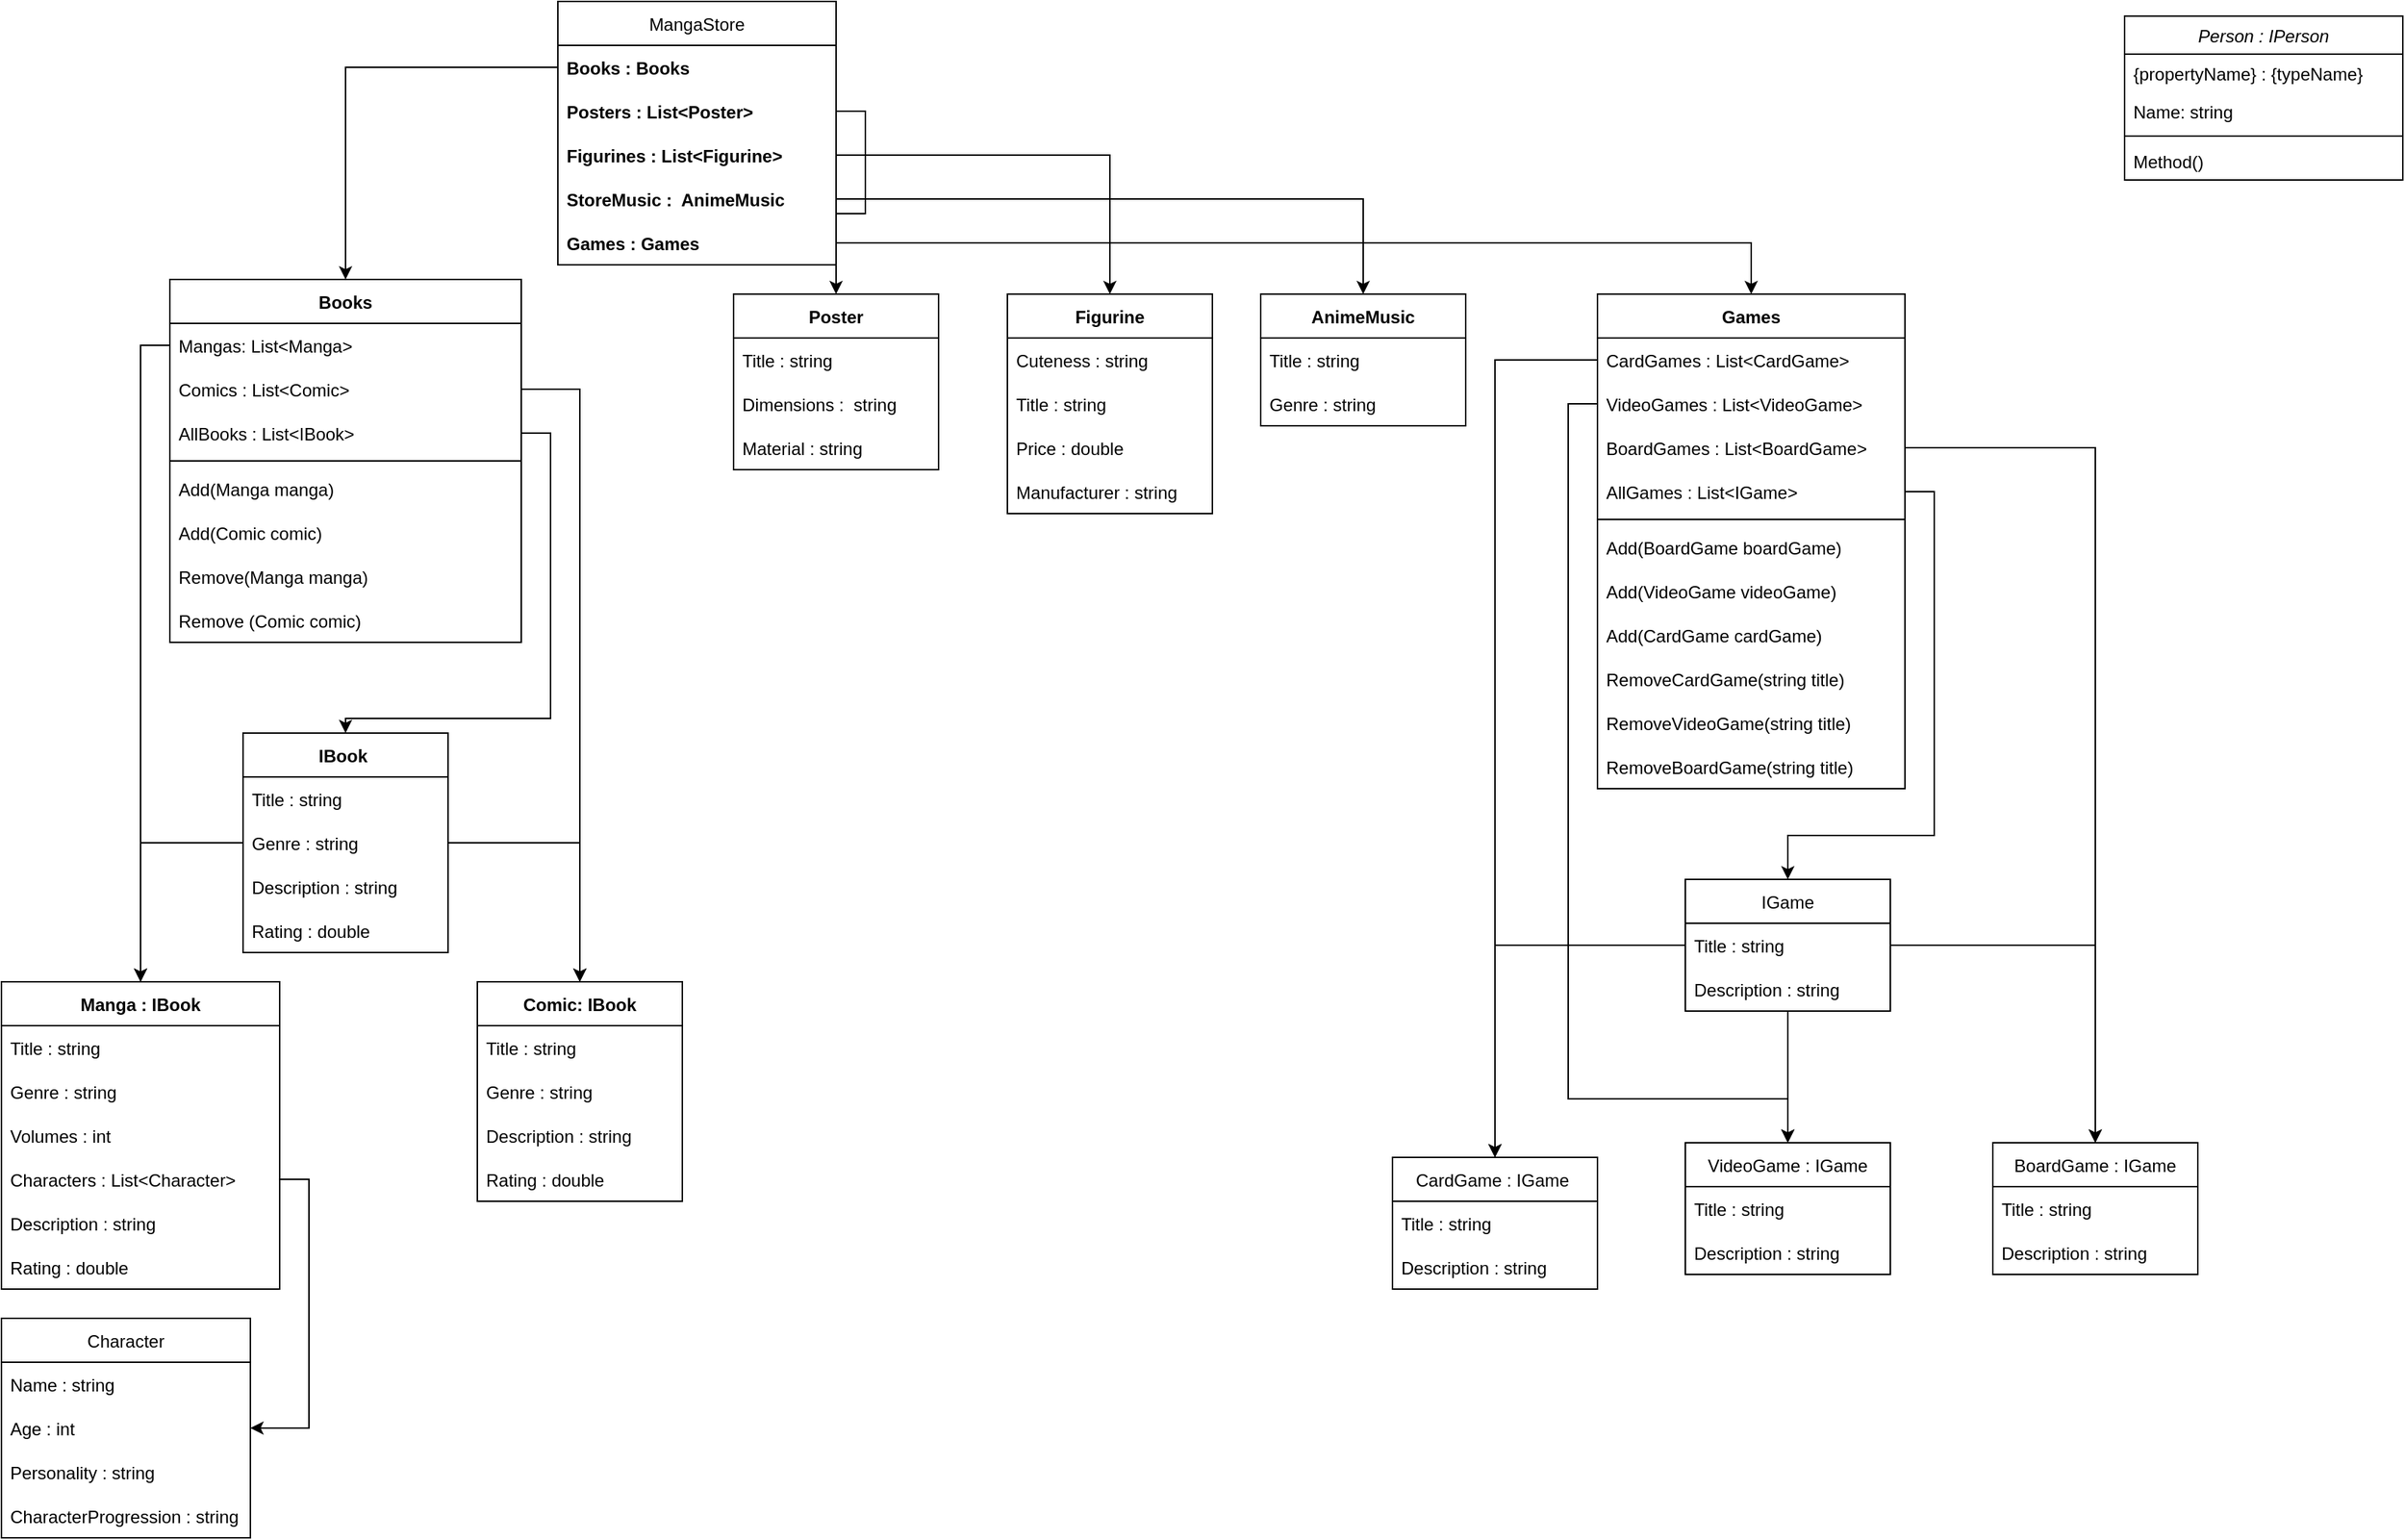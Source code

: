 <mxfile version="17.4.5" type="device"><diagram id="C5RBs43oDa-KdzZeNtuy" name="Page-1"><mxGraphModel dx="1662" dy="762" grid="1" gridSize="10" guides="1" tooltips="1" connect="1" arrows="1" fold="1" page="1" pageScale="1" pageWidth="827" pageHeight="1169" math="0" shadow="0"><root><mxCell id="WIyWlLk6GJQsqaUBKTNV-0"/><mxCell id="WIyWlLk6GJQsqaUBKTNV-1" parent="WIyWlLk6GJQsqaUBKTNV-0"/><mxCell id="zkfFHV4jXpPFQw0GAbJ--0" value="Person : IPerson" style="swimlane;fontStyle=2;align=center;verticalAlign=top;childLayout=stackLayout;horizontal=1;startSize=26;horizontalStack=0;resizeParent=1;resizeLast=0;collapsible=1;marginBottom=0;rounded=0;shadow=0;strokeWidth=1;fontColor=#000000;" parent="WIyWlLk6GJQsqaUBKTNV-1" vertex="1"><mxGeometry x="1450" y="10" width="190" height="112" as="geometry"><mxRectangle x="230" y="140" width="160" height="26" as="alternateBounds"/></mxGeometry></mxCell><mxCell id="zkfFHV4jXpPFQw0GAbJ--2" value="{propertyName} : {typeName}" style="text;align=left;verticalAlign=top;spacingLeft=4;spacingRight=4;overflow=hidden;rotatable=0;points=[[0,0.5],[1,0.5]];portConstraint=eastwest;rounded=0;shadow=0;html=0;fontColor=#000000;" parent="zkfFHV4jXpPFQw0GAbJ--0" vertex="1"><mxGeometry y="26" width="190" height="26" as="geometry"/></mxCell><mxCell id="zkfFHV4jXpPFQw0GAbJ--1" value="Name: string" style="text;align=left;verticalAlign=top;spacingLeft=4;spacingRight=4;overflow=hidden;rotatable=0;points=[[0,0.5],[1,0.5]];portConstraint=eastwest;fontColor=#000000;" parent="zkfFHV4jXpPFQw0GAbJ--0" vertex="1"><mxGeometry y="52" width="190" height="26" as="geometry"/></mxCell><mxCell id="zkfFHV4jXpPFQw0GAbJ--4" value="" style="line;html=1;strokeWidth=1;align=left;verticalAlign=middle;spacingTop=-1;spacingLeft=3;spacingRight=3;rotatable=0;labelPosition=right;points=[];portConstraint=eastwest;fontColor=#000000;" parent="zkfFHV4jXpPFQw0GAbJ--0" vertex="1"><mxGeometry y="78" width="190" height="8" as="geometry"/></mxCell><mxCell id="zkfFHV4jXpPFQw0GAbJ--5" value="Method()" style="text;align=left;verticalAlign=top;spacingLeft=4;spacingRight=4;overflow=hidden;rotatable=0;points=[[0,0.5],[1,0.5]];portConstraint=eastwest;fontColor=#000000;" parent="zkfFHV4jXpPFQw0GAbJ--0" vertex="1"><mxGeometry y="86" width="190" height="26" as="geometry"/></mxCell><mxCell id="A4vjQDZnEhib27gxBdqD-4" value="MangaStore" style="swimlane;fontStyle=0;childLayout=stackLayout;horizontal=1;startSize=30;horizontalStack=0;resizeParent=1;resizeParentMax=0;resizeLast=0;collapsible=1;marginBottom=0;fontColor=#000000;" parent="WIyWlLk6GJQsqaUBKTNV-1" vertex="1"><mxGeometry x="380" width="190" height="180" as="geometry"/></mxCell><mxCell id="A4vjQDZnEhib27gxBdqD-5" value="Books : Books" style="text;strokeColor=none;fillColor=none;align=left;verticalAlign=middle;spacingLeft=4;spacingRight=4;overflow=hidden;points=[[0,0.5],[1,0.5]];portConstraint=eastwest;rotatable=0;fontStyle=1;fontColor=#000000;" parent="A4vjQDZnEhib27gxBdqD-4" vertex="1"><mxGeometry y="30" width="190" height="30" as="geometry"/></mxCell><mxCell id="A4vjQDZnEhib27gxBdqD-6" value="Posters : List&lt;Poster&gt;" style="text;strokeColor=none;fillColor=none;align=left;verticalAlign=middle;spacingLeft=4;spacingRight=4;overflow=hidden;points=[[0,0.5],[1,0.5]];portConstraint=eastwest;rotatable=0;fontColor=#000000;fontStyle=1" parent="A4vjQDZnEhib27gxBdqD-4" vertex="1"><mxGeometry y="60" width="190" height="30" as="geometry"/></mxCell><mxCell id="A4vjQDZnEhib27gxBdqD-7" value="Figurines : List&lt;Figurine&gt;" style="text;strokeColor=none;fillColor=none;align=left;verticalAlign=middle;spacingLeft=4;spacingRight=4;overflow=hidden;points=[[0,0.5],[1,0.5]];portConstraint=eastwest;rotatable=0;fontColor=#000000;fontStyle=1" parent="A4vjQDZnEhib27gxBdqD-4" vertex="1"><mxGeometry y="90" width="190" height="30" as="geometry"/></mxCell><mxCell id="A4vjQDZnEhib27gxBdqD-8" value="StoreMusic :  AnimeMusic" style="text;strokeColor=none;fillColor=none;align=left;verticalAlign=middle;spacingLeft=4;spacingRight=4;overflow=hidden;points=[[0,0.5],[1,0.5]];portConstraint=eastwest;rotatable=0;fontStyle=1;fontColor=#000000;" parent="A4vjQDZnEhib27gxBdqD-4" vertex="1"><mxGeometry y="120" width="190" height="30" as="geometry"/></mxCell><mxCell id="A4vjQDZnEhib27gxBdqD-9" value="Games : Games" style="text;strokeColor=none;fillColor=none;align=left;verticalAlign=middle;spacingLeft=4;spacingRight=4;overflow=hidden;points=[[0,0.5],[1,0.5]];portConstraint=eastwest;rotatable=0;fontStyle=1;fontColor=#000000;" parent="A4vjQDZnEhib27gxBdqD-4" vertex="1"><mxGeometry y="150" width="190" height="30" as="geometry"/></mxCell><mxCell id="A4vjQDZnEhib27gxBdqD-10" value="Character" style="swimlane;fontStyle=0;childLayout=stackLayout;horizontal=1;startSize=30;horizontalStack=0;resizeParent=1;resizeParentMax=0;resizeLast=0;collapsible=1;marginBottom=0;fontColor=#000000;" parent="WIyWlLk6GJQsqaUBKTNV-1" vertex="1"><mxGeometry y="900" width="170" height="150" as="geometry"/></mxCell><mxCell id="A4vjQDZnEhib27gxBdqD-11" value="Name : string " style="text;strokeColor=none;fillColor=none;align=left;verticalAlign=middle;spacingLeft=4;spacingRight=4;overflow=hidden;points=[[0,0.5],[1,0.5]];portConstraint=eastwest;rotatable=0;fontColor=#000000;" parent="A4vjQDZnEhib27gxBdqD-10" vertex="1"><mxGeometry y="30" width="170" height="30" as="geometry"/></mxCell><mxCell id="A4vjQDZnEhib27gxBdqD-12" value="Age : int" style="text;strokeColor=none;fillColor=none;align=left;verticalAlign=middle;spacingLeft=4;spacingRight=4;overflow=hidden;points=[[0,0.5],[1,0.5]];portConstraint=eastwest;rotatable=0;fontColor=#000000;" parent="A4vjQDZnEhib27gxBdqD-10" vertex="1"><mxGeometry y="60" width="170" height="30" as="geometry"/></mxCell><mxCell id="A4vjQDZnEhib27gxBdqD-13" value="Personality : string " style="text;strokeColor=none;fillColor=none;align=left;verticalAlign=middle;spacingLeft=4;spacingRight=4;overflow=hidden;points=[[0,0.5],[1,0.5]];portConstraint=eastwest;rotatable=0;fontColor=#000000;" parent="A4vjQDZnEhib27gxBdqD-10" vertex="1"><mxGeometry y="90" width="170" height="30" as="geometry"/></mxCell><mxCell id="A4vjQDZnEhib27gxBdqD-14" value="CharacterProgression : string" style="text;strokeColor=none;fillColor=none;align=left;verticalAlign=middle;spacingLeft=4;spacingRight=4;overflow=hidden;points=[[0,0.5],[1,0.5]];portConstraint=eastwest;rotatable=0;fontColor=#000000;" parent="A4vjQDZnEhib27gxBdqD-10" vertex="1"><mxGeometry y="120" width="170" height="30" as="geometry"/></mxCell><mxCell id="A4vjQDZnEhib27gxBdqD-19" value="Manga : IBook" style="swimlane;fontStyle=1;childLayout=stackLayout;horizontal=1;startSize=30;horizontalStack=0;resizeParent=1;resizeParentMax=0;resizeLast=0;collapsible=1;marginBottom=0;fontColor=#000000;" parent="WIyWlLk6GJQsqaUBKTNV-1" vertex="1"><mxGeometry y="670" width="190" height="210" as="geometry"/></mxCell><mxCell id="A4vjQDZnEhib27gxBdqD-20" value="Title : string" style="text;strokeColor=none;fillColor=none;align=left;verticalAlign=middle;spacingLeft=4;spacingRight=4;overflow=hidden;points=[[0,0.5],[1,0.5]];portConstraint=eastwest;rotatable=0;fontColor=#000000;" parent="A4vjQDZnEhib27gxBdqD-19" vertex="1"><mxGeometry y="30" width="190" height="30" as="geometry"/></mxCell><mxCell id="A4vjQDZnEhib27gxBdqD-21" value="Genre : string    " style="text;strokeColor=none;fillColor=none;align=left;verticalAlign=middle;spacingLeft=4;spacingRight=4;overflow=hidden;points=[[0,0.5],[1,0.5]];portConstraint=eastwest;rotatable=0;fontColor=#000000;" parent="A4vjQDZnEhib27gxBdqD-19" vertex="1"><mxGeometry y="60" width="190" height="30" as="geometry"/></mxCell><mxCell id="A4vjQDZnEhib27gxBdqD-22" value="Volumes : int" style="text;strokeColor=none;fillColor=none;align=left;verticalAlign=middle;spacingLeft=4;spacingRight=4;overflow=hidden;points=[[0,0.5],[1,0.5]];portConstraint=eastwest;rotatable=0;fontColor=#000000;" parent="A4vjQDZnEhib27gxBdqD-19" vertex="1"><mxGeometry y="90" width="190" height="30" as="geometry"/></mxCell><mxCell id="A4vjQDZnEhib27gxBdqD-23" value="Characters : List&lt;Character&gt;" style="text;strokeColor=none;fillColor=none;align=left;verticalAlign=middle;spacingLeft=4;spacingRight=4;overflow=hidden;points=[[0,0.5],[1,0.5]];portConstraint=eastwest;rotatable=0;fontColor=#000000;" parent="A4vjQDZnEhib27gxBdqD-19" vertex="1"><mxGeometry y="120" width="190" height="30" as="geometry"/></mxCell><mxCell id="A4vjQDZnEhib27gxBdqD-24" value="Description : string" style="text;strokeColor=none;fillColor=none;align=left;verticalAlign=middle;spacingLeft=4;spacingRight=4;overflow=hidden;points=[[0,0.5],[1,0.5]];portConstraint=eastwest;rotatable=0;fontColor=#000000;" parent="A4vjQDZnEhib27gxBdqD-19" vertex="1"><mxGeometry y="150" width="190" height="30" as="geometry"/></mxCell><mxCell id="A4vjQDZnEhib27gxBdqD-25" value="Rating : double " style="text;strokeColor=none;fillColor=none;align=left;verticalAlign=middle;spacingLeft=4;spacingRight=4;overflow=hidden;points=[[0,0.5],[1,0.5]];portConstraint=eastwest;rotatable=0;fontColor=#000000;" parent="A4vjQDZnEhib27gxBdqD-19" vertex="1"><mxGeometry y="180" width="190" height="30" as="geometry"/></mxCell><mxCell id="A4vjQDZnEhib27gxBdqD-27" value="Books" style="swimlane;fontStyle=1;childLayout=stackLayout;horizontal=1;startSize=30;horizontalStack=0;resizeParent=1;resizeParentMax=0;resizeLast=0;collapsible=1;marginBottom=0;fontColor=#000000;" parent="WIyWlLk6GJQsqaUBKTNV-1" vertex="1"><mxGeometry x="115" y="190" width="240" height="248" as="geometry"/></mxCell><mxCell id="A4vjQDZnEhib27gxBdqD-28" value="Mangas: List&lt;Manga&gt;    " style="text;strokeColor=none;fillColor=none;align=left;verticalAlign=middle;spacingLeft=4;spacingRight=4;overflow=hidden;points=[[0,0.5],[1,0.5]];portConstraint=eastwest;rotatable=0;fontColor=#000000;" parent="A4vjQDZnEhib27gxBdqD-27" vertex="1"><mxGeometry y="30" width="240" height="30" as="geometry"/></mxCell><mxCell id="A4vjQDZnEhib27gxBdqD-29" value="Comics : List&lt;Comic&gt;" style="text;strokeColor=none;fillColor=none;align=left;verticalAlign=middle;spacingLeft=4;spacingRight=4;overflow=hidden;points=[[0,0.5],[1,0.5]];portConstraint=eastwest;rotatable=0;fontColor=#000000;" parent="A4vjQDZnEhib27gxBdqD-27" vertex="1"><mxGeometry y="60" width="240" height="30" as="geometry"/></mxCell><mxCell id="A4vjQDZnEhib27gxBdqD-48" value="AllBooks : List&lt;IBook&gt;" style="text;strokeColor=none;fillColor=none;align=left;verticalAlign=middle;spacingLeft=4;spacingRight=4;overflow=hidden;points=[[0,0.5],[1,0.5]];portConstraint=eastwest;rotatable=0;fontColor=#000000;" parent="A4vjQDZnEhib27gxBdqD-27" vertex="1"><mxGeometry y="90" width="240" height="30" as="geometry"/></mxCell><mxCell id="A4vjQDZnEhib27gxBdqD-69" value="" style="line;html=1;strokeWidth=1;align=left;verticalAlign=middle;spacingTop=-1;spacingLeft=3;spacingRight=3;rotatable=0;labelPosition=right;points=[];portConstraint=eastwest;fontColor=#000000;" parent="A4vjQDZnEhib27gxBdqD-27" vertex="1"><mxGeometry y="120" width="240" height="8" as="geometry"/></mxCell><mxCell id="A4vjQDZnEhib27gxBdqD-71" value="Add(Manga manga)" style="text;strokeColor=none;fillColor=none;align=left;verticalAlign=middle;spacingLeft=4;spacingRight=4;overflow=hidden;points=[[0,0.5],[1,0.5]];portConstraint=eastwest;rotatable=0;fontColor=#000000;" parent="A4vjQDZnEhib27gxBdqD-27" vertex="1"><mxGeometry y="128" width="240" height="30" as="geometry"/></mxCell><mxCell id="A4vjQDZnEhib27gxBdqD-72" value="Add(Comic comic)" style="text;strokeColor=none;fillColor=none;align=left;verticalAlign=middle;spacingLeft=4;spacingRight=4;overflow=hidden;points=[[0,0.5],[1,0.5]];portConstraint=eastwest;rotatable=0;fontColor=#000000;" parent="A4vjQDZnEhib27gxBdqD-27" vertex="1"><mxGeometry y="158" width="240" height="30" as="geometry"/></mxCell><mxCell id="A4vjQDZnEhib27gxBdqD-73" value="Remove(Manga manga)" style="text;strokeColor=none;fillColor=none;align=left;verticalAlign=middle;spacingLeft=4;spacingRight=4;overflow=hidden;points=[[0,0.5],[1,0.5]];portConstraint=eastwest;rotatable=0;fontColor=#000000;" parent="A4vjQDZnEhib27gxBdqD-27" vertex="1"><mxGeometry y="188" width="240" height="30" as="geometry"/></mxCell><mxCell id="A4vjQDZnEhib27gxBdqD-74" value="Remove (Comic comic)" style="text;strokeColor=none;fillColor=none;align=left;verticalAlign=middle;spacingLeft=4;spacingRight=4;overflow=hidden;points=[[0,0.5],[1,0.5]];portConstraint=eastwest;rotatable=0;fontColor=#000000;" parent="A4vjQDZnEhib27gxBdqD-27" vertex="1"><mxGeometry y="218" width="240" height="30" as="geometry"/></mxCell><mxCell id="A4vjQDZnEhib27gxBdqD-30" style="edgeStyle=orthogonalEdgeStyle;rounded=0;orthogonalLoop=1;jettySize=auto;html=1;exitX=1;exitY=0.5;exitDx=0;exitDy=0;entryX=1;entryY=0.5;entryDx=0;entryDy=0;fontColor=#000000;" parent="WIyWlLk6GJQsqaUBKTNV-1" source="A4vjQDZnEhib27gxBdqD-23" target="A4vjQDZnEhib27gxBdqD-12" edge="1"><mxGeometry relative="1" as="geometry"/></mxCell><mxCell id="A4vjQDZnEhib27gxBdqD-32" value="Comic: IBook" style="swimlane;fontStyle=1;childLayout=stackLayout;horizontal=1;startSize=30;horizontalStack=0;resizeParent=1;resizeParentMax=0;resizeLast=0;collapsible=1;marginBottom=0;fontColor=#000000;" parent="WIyWlLk6GJQsqaUBKTNV-1" vertex="1"><mxGeometry x="325" y="670" width="140" height="150" as="geometry"/></mxCell><mxCell id="A4vjQDZnEhib27gxBdqD-33" value="Title : string" style="text;strokeColor=none;fillColor=none;align=left;verticalAlign=middle;spacingLeft=4;spacingRight=4;overflow=hidden;points=[[0,0.5],[1,0.5]];portConstraint=eastwest;rotatable=0;fontColor=#000000;" parent="A4vjQDZnEhib27gxBdqD-32" vertex="1"><mxGeometry y="30" width="140" height="30" as="geometry"/></mxCell><mxCell id="A4vjQDZnEhib27gxBdqD-34" value="Genre : string    " style="text;strokeColor=none;fillColor=none;align=left;verticalAlign=middle;spacingLeft=4;spacingRight=4;overflow=hidden;points=[[0,0.5],[1,0.5]];portConstraint=eastwest;rotatable=0;fontColor=#000000;" parent="A4vjQDZnEhib27gxBdqD-32" vertex="1"><mxGeometry y="60" width="140" height="30" as="geometry"/></mxCell><mxCell id="A4vjQDZnEhib27gxBdqD-35" value="Description : string" style="text;strokeColor=none;fillColor=none;align=left;verticalAlign=middle;spacingLeft=4;spacingRight=4;overflow=hidden;points=[[0,0.5],[1,0.5]];portConstraint=eastwest;rotatable=0;fontColor=#000000;" parent="A4vjQDZnEhib27gxBdqD-32" vertex="1"><mxGeometry y="90" width="140" height="30" as="geometry"/></mxCell><mxCell id="A4vjQDZnEhib27gxBdqD-36" value="Rating : double " style="text;strokeColor=none;fillColor=none;align=left;verticalAlign=middle;spacingLeft=4;spacingRight=4;overflow=hidden;points=[[0,0.5],[1,0.5]];portConstraint=eastwest;rotatable=0;fontColor=#000000;" parent="A4vjQDZnEhib27gxBdqD-32" vertex="1"><mxGeometry y="120" width="140" height="30" as="geometry"/></mxCell><mxCell id="A4vjQDZnEhib27gxBdqD-39" style="edgeStyle=orthogonalEdgeStyle;rounded=0;orthogonalLoop=1;jettySize=auto;html=1;exitX=1;exitY=0.5;exitDx=0;exitDy=0;fontColor=#000000;" parent="WIyWlLk6GJQsqaUBKTNV-1" source="A4vjQDZnEhib27gxBdqD-29" target="A4vjQDZnEhib27gxBdqD-32" edge="1"><mxGeometry relative="1" as="geometry"/></mxCell><mxCell id="A4vjQDZnEhib27gxBdqD-40" style="edgeStyle=orthogonalEdgeStyle;rounded=0;orthogonalLoop=1;jettySize=auto;html=1;exitX=0;exitY=0.5;exitDx=0;exitDy=0;entryX=0.5;entryY=0;entryDx=0;entryDy=0;fontColor=#000000;" parent="WIyWlLk6GJQsqaUBKTNV-1" source="A4vjQDZnEhib27gxBdqD-5" target="A4vjQDZnEhib27gxBdqD-27" edge="1"><mxGeometry relative="1" as="geometry"/></mxCell><mxCell id="A4vjQDZnEhib27gxBdqD-41" value="Poster" style="swimlane;fontStyle=1;childLayout=stackLayout;horizontal=1;startSize=30;horizontalStack=0;resizeParent=1;resizeParentMax=0;resizeLast=0;collapsible=1;marginBottom=0;fontColor=#000000;" parent="WIyWlLk6GJQsqaUBKTNV-1" vertex="1"><mxGeometry x="500" y="200" width="140" height="120" as="geometry"/></mxCell><mxCell id="A4vjQDZnEhib27gxBdqD-42" value="Title : string" style="text;strokeColor=none;fillColor=none;align=left;verticalAlign=middle;spacingLeft=4;spacingRight=4;overflow=hidden;points=[[0,0.5],[1,0.5]];portConstraint=eastwest;rotatable=0;fontColor=#000000;" parent="A4vjQDZnEhib27gxBdqD-41" vertex="1"><mxGeometry y="30" width="140" height="30" as="geometry"/></mxCell><mxCell id="A4vjQDZnEhib27gxBdqD-43" value="Dimensions :  string" style="text;strokeColor=none;fillColor=none;align=left;verticalAlign=middle;spacingLeft=4;spacingRight=4;overflow=hidden;points=[[0,0.5],[1,0.5]];portConstraint=eastwest;rotatable=0;fontColor=#000000;" parent="A4vjQDZnEhib27gxBdqD-41" vertex="1"><mxGeometry y="60" width="140" height="30" as="geometry"/></mxCell><mxCell id="A4vjQDZnEhib27gxBdqD-44" value="Material : string " style="text;strokeColor=none;fillColor=none;align=left;verticalAlign=middle;spacingLeft=4;spacingRight=4;overflow=hidden;points=[[0,0.5],[1,0.5]];portConstraint=eastwest;rotatable=0;fontColor=#000000;" parent="A4vjQDZnEhib27gxBdqD-41" vertex="1"><mxGeometry y="90" width="140" height="30" as="geometry"/></mxCell><mxCell id="A4vjQDZnEhib27gxBdqD-50" value="IBook " style="swimlane;fontStyle=1;childLayout=stackLayout;horizontal=1;startSize=30;horizontalStack=0;resizeParent=1;resizeParentMax=0;resizeLast=0;collapsible=1;marginBottom=0;fontColor=#000000;" parent="WIyWlLk6GJQsqaUBKTNV-1" vertex="1"><mxGeometry x="165" y="500" width="140" height="150" as="geometry"/></mxCell><mxCell id="A4vjQDZnEhib27gxBdqD-51" value="Title : string" style="text;strokeColor=none;fillColor=none;align=left;verticalAlign=middle;spacingLeft=4;spacingRight=4;overflow=hidden;points=[[0,0.5],[1,0.5]];portConstraint=eastwest;rotatable=0;fontColor=#000000;" parent="A4vjQDZnEhib27gxBdqD-50" vertex="1"><mxGeometry y="30" width="140" height="30" as="geometry"/></mxCell><mxCell id="A4vjQDZnEhib27gxBdqD-52" value="Genre : string    " style="text;strokeColor=none;fillColor=none;align=left;verticalAlign=middle;spacingLeft=4;spacingRight=4;overflow=hidden;points=[[0,0.5],[1,0.5]];portConstraint=eastwest;rotatable=0;fontColor=#000000;" parent="A4vjQDZnEhib27gxBdqD-50" vertex="1"><mxGeometry y="60" width="140" height="30" as="geometry"/></mxCell><mxCell id="A4vjQDZnEhib27gxBdqD-53" value="Description : string" style="text;strokeColor=none;fillColor=none;align=left;verticalAlign=middle;spacingLeft=4;spacingRight=4;overflow=hidden;points=[[0,0.5],[1,0.5]];portConstraint=eastwest;rotatable=0;fontColor=#000000;" parent="A4vjQDZnEhib27gxBdqD-50" vertex="1"><mxGeometry y="90" width="140" height="30" as="geometry"/></mxCell><mxCell id="A4vjQDZnEhib27gxBdqD-54" value="Rating : double " style="text;strokeColor=none;fillColor=none;align=left;verticalAlign=middle;spacingLeft=4;spacingRight=4;overflow=hidden;points=[[0,0.5],[1,0.5]];portConstraint=eastwest;rotatable=0;fontColor=#000000;" parent="A4vjQDZnEhib27gxBdqD-50" vertex="1"><mxGeometry y="120" width="140" height="30" as="geometry"/></mxCell><mxCell id="A4vjQDZnEhib27gxBdqD-59" style="edgeStyle=orthogonalEdgeStyle;rounded=0;orthogonalLoop=1;jettySize=auto;html=1;exitX=1;exitY=0.5;exitDx=0;exitDy=0;entryX=0.5;entryY=0;entryDx=0;entryDy=0;fontColor=#000000;" parent="WIyWlLk6GJQsqaUBKTNV-1" source="A4vjQDZnEhib27gxBdqD-48" target="A4vjQDZnEhib27gxBdqD-50" edge="1"><mxGeometry relative="1" as="geometry"><Array as="points"><mxPoint x="375" y="295"/><mxPoint x="375" y="490"/><mxPoint x="235" y="490"/></Array></mxGeometry></mxCell><mxCell id="A4vjQDZnEhib27gxBdqD-62" style="edgeStyle=orthogonalEdgeStyle;rounded=0;orthogonalLoop=1;jettySize=auto;html=1;exitX=0;exitY=0.5;exitDx=0;exitDy=0;entryX=0.5;entryY=0;entryDx=0;entryDy=0;fontColor=#000000;" parent="WIyWlLk6GJQsqaUBKTNV-1" source="A4vjQDZnEhib27gxBdqD-52" target="A4vjQDZnEhib27gxBdqD-19" edge="1"><mxGeometry relative="1" as="geometry"/></mxCell><mxCell id="A4vjQDZnEhib27gxBdqD-64" style="edgeStyle=orthogonalEdgeStyle;rounded=0;orthogonalLoop=1;jettySize=auto;html=1;exitX=0;exitY=0.5;exitDx=0;exitDy=0;entryX=0.5;entryY=0;entryDx=0;entryDy=0;fontColor=#000000;" parent="WIyWlLk6GJQsqaUBKTNV-1" source="A4vjQDZnEhib27gxBdqD-28" target="A4vjQDZnEhib27gxBdqD-19" edge="1"><mxGeometry relative="1" as="geometry"/></mxCell><mxCell id="A4vjQDZnEhib27gxBdqD-65" style="edgeStyle=orthogonalEdgeStyle;rounded=0;orthogonalLoop=1;jettySize=auto;html=1;exitX=1;exitY=0.5;exitDx=0;exitDy=0;entryX=0.5;entryY=0;entryDx=0;entryDy=0;fontColor=#000000;" parent="WIyWlLk6GJQsqaUBKTNV-1" source="A4vjQDZnEhib27gxBdqD-52" target="A4vjQDZnEhib27gxBdqD-32" edge="1"><mxGeometry relative="1" as="geometry"/></mxCell><mxCell id="A4vjQDZnEhib27gxBdqD-76" style="edgeStyle=orthogonalEdgeStyle;rounded=0;orthogonalLoop=1;jettySize=auto;html=1;exitX=1;exitY=0.5;exitDx=0;exitDy=0;fontColor=#000000;" parent="WIyWlLk6GJQsqaUBKTNV-1" source="A4vjQDZnEhib27gxBdqD-6" target="A4vjQDZnEhib27gxBdqD-41" edge="1"><mxGeometry relative="1" as="geometry"/></mxCell><mxCell id="A4vjQDZnEhib27gxBdqD-77" value="Figurine" style="swimlane;fontStyle=1;childLayout=stackLayout;horizontal=1;startSize=30;horizontalStack=0;resizeParent=1;resizeParentMax=0;resizeLast=0;collapsible=1;marginBottom=0;fontColor=#000000;" parent="WIyWlLk6GJQsqaUBKTNV-1" vertex="1"><mxGeometry x="687" y="200" width="140" height="150" as="geometry"/></mxCell><mxCell id="A4vjQDZnEhib27gxBdqD-78" value="Cuteness : string  " style="text;strokeColor=none;fillColor=none;align=left;verticalAlign=middle;spacingLeft=4;spacingRight=4;overflow=hidden;points=[[0,0.5],[1,0.5]];portConstraint=eastwest;rotatable=0;" parent="A4vjQDZnEhib27gxBdqD-77" vertex="1"><mxGeometry y="30" width="140" height="30" as="geometry"/></mxCell><mxCell id="A4vjQDZnEhib27gxBdqD-79" value="Title : string " style="text;strokeColor=none;fillColor=none;align=left;verticalAlign=middle;spacingLeft=4;spacingRight=4;overflow=hidden;points=[[0,0.5],[1,0.5]];portConstraint=eastwest;rotatable=0;" parent="A4vjQDZnEhib27gxBdqD-77" vertex="1"><mxGeometry y="60" width="140" height="30" as="geometry"/></mxCell><mxCell id="A4vjQDZnEhib27gxBdqD-80" value="Price : double " style="text;strokeColor=none;fillColor=none;align=left;verticalAlign=middle;spacingLeft=4;spacingRight=4;overflow=hidden;points=[[0,0.5],[1,0.5]];portConstraint=eastwest;rotatable=0;" parent="A4vjQDZnEhib27gxBdqD-77" vertex="1"><mxGeometry y="90" width="140" height="30" as="geometry"/></mxCell><mxCell id="A4vjQDZnEhib27gxBdqD-81" value="Manufacturer : string" style="text;strokeColor=none;fillColor=none;align=left;verticalAlign=middle;spacingLeft=4;spacingRight=4;overflow=hidden;points=[[0,0.5],[1,0.5]];portConstraint=eastwest;rotatable=0;" parent="A4vjQDZnEhib27gxBdqD-77" vertex="1"><mxGeometry y="120" width="140" height="30" as="geometry"/></mxCell><mxCell id="A4vjQDZnEhib27gxBdqD-82" style="edgeStyle=orthogonalEdgeStyle;rounded=0;orthogonalLoop=1;jettySize=auto;html=1;exitX=1;exitY=0.5;exitDx=0;exitDy=0;entryX=0.5;entryY=0;entryDx=0;entryDy=0;fontColor=#000000;" parent="WIyWlLk6GJQsqaUBKTNV-1" source="A4vjQDZnEhib27gxBdqD-7" target="A4vjQDZnEhib27gxBdqD-77" edge="1"><mxGeometry relative="1" as="geometry"/></mxCell><mxCell id="A4vjQDZnEhib27gxBdqD-83" value="AnimeMusic" style="swimlane;fontStyle=1;childLayout=stackLayout;horizontal=1;startSize=30;horizontalStack=0;resizeParent=1;resizeParentMax=0;resizeLast=0;collapsible=1;marginBottom=0;fontColor=#000000;" parent="WIyWlLk6GJQsqaUBKTNV-1" vertex="1"><mxGeometry x="860" y="200" width="140" height="90" as="geometry"/></mxCell><mxCell id="A4vjQDZnEhib27gxBdqD-84" value="Title : string" style="text;strokeColor=none;fillColor=none;align=left;verticalAlign=middle;spacingLeft=4;spacingRight=4;overflow=hidden;points=[[0,0.5],[1,0.5]];portConstraint=eastwest;rotatable=0;" parent="A4vjQDZnEhib27gxBdqD-83" vertex="1"><mxGeometry y="30" width="140" height="30" as="geometry"/></mxCell><mxCell id="A4vjQDZnEhib27gxBdqD-85" value="Genre : string" style="text;strokeColor=none;fillColor=none;align=left;verticalAlign=middle;spacingLeft=4;spacingRight=4;overflow=hidden;points=[[0,0.5],[1,0.5]];portConstraint=eastwest;rotatable=0;" parent="A4vjQDZnEhib27gxBdqD-83" vertex="1"><mxGeometry y="60" width="140" height="30" as="geometry"/></mxCell><mxCell id="A4vjQDZnEhib27gxBdqD-88" style="edgeStyle=orthogonalEdgeStyle;rounded=0;orthogonalLoop=1;jettySize=auto;html=1;exitX=1;exitY=0.5;exitDx=0;exitDy=0;entryX=0.5;entryY=0;entryDx=0;entryDy=0;fontColor=#000000;" parent="WIyWlLk6GJQsqaUBKTNV-1" source="A4vjQDZnEhib27gxBdqD-8" target="A4vjQDZnEhib27gxBdqD-83" edge="1"><mxGeometry relative="1" as="geometry"/></mxCell><mxCell id="A4vjQDZnEhib27gxBdqD-89" value="Games" style="swimlane;fontStyle=1;childLayout=stackLayout;horizontal=1;startSize=30;horizontalStack=0;resizeParent=1;resizeParentMax=0;resizeLast=0;collapsible=1;marginBottom=0;fontColor=#000000;" parent="WIyWlLk6GJQsqaUBKTNV-1" vertex="1"><mxGeometry x="1090" y="200" width="210" height="338" as="geometry"/></mxCell><mxCell id="A4vjQDZnEhib27gxBdqD-90" value="CardGames : List&lt;CardGame&gt;" style="text;strokeColor=none;fillColor=none;align=left;verticalAlign=middle;spacingLeft=4;spacingRight=4;overflow=hidden;points=[[0,0.5],[1,0.5]];portConstraint=eastwest;rotatable=0;" parent="A4vjQDZnEhib27gxBdqD-89" vertex="1"><mxGeometry y="30" width="210" height="30" as="geometry"/></mxCell><mxCell id="A4vjQDZnEhib27gxBdqD-91" value="VideoGames : List&lt;VideoGame&gt;" style="text;strokeColor=none;fillColor=none;align=left;verticalAlign=middle;spacingLeft=4;spacingRight=4;overflow=hidden;points=[[0,0.5],[1,0.5]];portConstraint=eastwest;rotatable=0;" parent="A4vjQDZnEhib27gxBdqD-89" vertex="1"><mxGeometry y="60" width="210" height="30" as="geometry"/></mxCell><mxCell id="A4vjQDZnEhib27gxBdqD-92" value="BoardGames : List&lt;BoardGame&gt;" style="text;strokeColor=none;fillColor=none;align=left;verticalAlign=middle;spacingLeft=4;spacingRight=4;overflow=hidden;points=[[0,0.5],[1,0.5]];portConstraint=eastwest;rotatable=0;" parent="A4vjQDZnEhib27gxBdqD-89" vertex="1"><mxGeometry y="90" width="210" height="30" as="geometry"/></mxCell><mxCell id="A4vjQDZnEhib27gxBdqD-107" value="AllGames : List&lt;IGame&gt;" style="text;strokeColor=none;fillColor=none;align=left;verticalAlign=middle;spacingLeft=4;spacingRight=4;overflow=hidden;points=[[0,0.5],[1,0.5]];portConstraint=eastwest;rotatable=0;" parent="A4vjQDZnEhib27gxBdqD-89" vertex="1"><mxGeometry y="120" width="210" height="30" as="geometry"/></mxCell><mxCell id="A4vjQDZnEhib27gxBdqD-128" value="" style="line;html=1;strokeWidth=1;align=left;verticalAlign=middle;spacingTop=-1;spacingLeft=3;spacingRight=3;rotatable=0;labelPosition=right;points=[];portConstraint=eastwest;fontColor=#000000;" parent="A4vjQDZnEhib27gxBdqD-89" vertex="1"><mxGeometry y="150" width="210" height="8" as="geometry"/></mxCell><mxCell id="A4vjQDZnEhib27gxBdqD-129" value="Add(BoardGame boardGame)" style="text;strokeColor=none;fillColor=none;align=left;verticalAlign=middle;spacingLeft=4;spacingRight=4;overflow=hidden;points=[[0,0.5],[1,0.5]];portConstraint=eastwest;rotatable=0;" parent="A4vjQDZnEhib27gxBdqD-89" vertex="1"><mxGeometry y="158" width="210" height="30" as="geometry"/></mxCell><mxCell id="A4vjQDZnEhib27gxBdqD-130" value="Add(VideoGame videoGame)" style="text;strokeColor=none;fillColor=none;align=left;verticalAlign=middle;spacingLeft=4;spacingRight=4;overflow=hidden;points=[[0,0.5],[1,0.5]];portConstraint=eastwest;rotatable=0;" parent="A4vjQDZnEhib27gxBdqD-89" vertex="1"><mxGeometry y="188" width="210" height="30" as="geometry"/></mxCell><mxCell id="A4vjQDZnEhib27gxBdqD-131" value="Add(CardGame cardGame)" style="text;strokeColor=none;fillColor=none;align=left;verticalAlign=middle;spacingLeft=4;spacingRight=4;overflow=hidden;points=[[0,0.5],[1,0.5]];portConstraint=eastwest;rotatable=0;" parent="A4vjQDZnEhib27gxBdqD-89" vertex="1"><mxGeometry y="218" width="210" height="30" as="geometry"/></mxCell><mxCell id="A4vjQDZnEhib27gxBdqD-141" value="RemoveCardGame(string title)" style="text;strokeColor=none;fillColor=none;align=left;verticalAlign=middle;spacingLeft=4;spacingRight=4;overflow=hidden;points=[[0,0.5],[1,0.5]];portConstraint=eastwest;rotatable=0;" parent="A4vjQDZnEhib27gxBdqD-89" vertex="1"><mxGeometry y="248" width="210" height="30" as="geometry"/></mxCell><mxCell id="A4vjQDZnEhib27gxBdqD-144" value="RemoveVideoGame(string title)" style="text;strokeColor=none;fillColor=none;align=left;verticalAlign=middle;spacingLeft=4;spacingRight=4;overflow=hidden;points=[[0,0.5],[1,0.5]];portConstraint=eastwest;rotatable=0;" parent="A4vjQDZnEhib27gxBdqD-89" vertex="1"><mxGeometry y="278" width="210" height="30" as="geometry"/></mxCell><mxCell id="A4vjQDZnEhib27gxBdqD-145" value="RemoveBoardGame(string title)" style="text;strokeColor=none;fillColor=none;align=left;verticalAlign=middle;spacingLeft=4;spacingRight=4;overflow=hidden;points=[[0,0.5],[1,0.5]];portConstraint=eastwest;rotatable=0;" parent="A4vjQDZnEhib27gxBdqD-89" vertex="1"><mxGeometry y="308" width="210" height="30" as="geometry"/></mxCell><mxCell id="A4vjQDZnEhib27gxBdqD-93" style="edgeStyle=orthogonalEdgeStyle;rounded=0;orthogonalLoop=1;jettySize=auto;html=1;exitX=1;exitY=0.5;exitDx=0;exitDy=0;fontColor=#000000;" parent="WIyWlLk6GJQsqaUBKTNV-1" source="A4vjQDZnEhib27gxBdqD-9" target="A4vjQDZnEhib27gxBdqD-89" edge="1"><mxGeometry relative="1" as="geometry"/></mxCell><mxCell id="A4vjQDZnEhib27gxBdqD-94" value="VideoGame : IGame" style="swimlane;fontStyle=0;childLayout=stackLayout;horizontal=1;startSize=30;horizontalStack=0;resizeParent=1;resizeParentMax=0;resizeLast=0;collapsible=1;marginBottom=0;fontColor=#000000;" parent="WIyWlLk6GJQsqaUBKTNV-1" vertex="1"><mxGeometry x="1150" y="780" width="140" height="90" as="geometry"/></mxCell><mxCell id="A4vjQDZnEhib27gxBdqD-95" value="Title : string" style="text;strokeColor=none;fillColor=none;align=left;verticalAlign=middle;spacingLeft=4;spacingRight=4;overflow=hidden;points=[[0,0.5],[1,0.5]];portConstraint=eastwest;rotatable=0;fontColor=#000000;" parent="A4vjQDZnEhib27gxBdqD-94" vertex="1"><mxGeometry y="30" width="140" height="30" as="geometry"/></mxCell><mxCell id="A4vjQDZnEhib27gxBdqD-96" value="Description : string " style="text;strokeColor=none;fillColor=none;align=left;verticalAlign=middle;spacingLeft=4;spacingRight=4;overflow=hidden;points=[[0,0.5],[1,0.5]];portConstraint=eastwest;rotatable=0;fontColor=#000000;" parent="A4vjQDZnEhib27gxBdqD-94" vertex="1"><mxGeometry y="60" width="140" height="30" as="geometry"/></mxCell><mxCell id="A4vjQDZnEhib27gxBdqD-97" value="CardGame : IGame " style="swimlane;fontStyle=0;childLayout=stackLayout;horizontal=1;startSize=30;horizontalStack=0;resizeParent=1;resizeParentMax=0;resizeLast=0;collapsible=1;marginBottom=0;fontColor=#000000;" parent="WIyWlLk6GJQsqaUBKTNV-1" vertex="1"><mxGeometry x="950" y="790" width="140" height="90" as="geometry"/></mxCell><mxCell id="A4vjQDZnEhib27gxBdqD-98" value="Title : string " style="text;strokeColor=none;fillColor=none;align=left;verticalAlign=middle;spacingLeft=4;spacingRight=4;overflow=hidden;points=[[0,0.5],[1,0.5]];portConstraint=eastwest;rotatable=0;fontColor=#000000;" parent="A4vjQDZnEhib27gxBdqD-97" vertex="1"><mxGeometry y="30" width="140" height="30" as="geometry"/></mxCell><mxCell id="A4vjQDZnEhib27gxBdqD-99" value="Description : string" style="text;strokeColor=none;fillColor=none;align=left;verticalAlign=middle;spacingLeft=4;spacingRight=4;overflow=hidden;points=[[0,0.5],[1,0.5]];portConstraint=eastwest;rotatable=0;fontColor=#000000;" parent="A4vjQDZnEhib27gxBdqD-97" vertex="1"><mxGeometry y="60" width="140" height="30" as="geometry"/></mxCell><mxCell id="A4vjQDZnEhib27gxBdqD-100" value="BoardGame : IGame" style="swimlane;fontStyle=0;childLayout=stackLayout;horizontal=1;startSize=30;horizontalStack=0;resizeParent=1;resizeParentMax=0;resizeLast=0;collapsible=1;marginBottom=0;fontColor=#000000;" parent="WIyWlLk6GJQsqaUBKTNV-1" vertex="1"><mxGeometry x="1360" y="780" width="140" height="90" as="geometry"/></mxCell><mxCell id="A4vjQDZnEhib27gxBdqD-101" value="Title : string " style="text;strokeColor=none;fillColor=none;align=left;verticalAlign=middle;spacingLeft=4;spacingRight=4;overflow=hidden;points=[[0,0.5],[1,0.5]];portConstraint=eastwest;rotatable=0;fontColor=#000000;" parent="A4vjQDZnEhib27gxBdqD-100" vertex="1"><mxGeometry y="30" width="140" height="30" as="geometry"/></mxCell><mxCell id="A4vjQDZnEhib27gxBdqD-102" value="Description : string " style="text;strokeColor=none;fillColor=none;align=left;verticalAlign=middle;spacingLeft=4;spacingRight=4;overflow=hidden;points=[[0,0.5],[1,0.5]];portConstraint=eastwest;rotatable=0;fontColor=#000000;" parent="A4vjQDZnEhib27gxBdqD-100" vertex="1"><mxGeometry y="60" width="140" height="30" as="geometry"/></mxCell><mxCell id="A4vjQDZnEhib27gxBdqD-127" style="edgeStyle=orthogonalEdgeStyle;rounded=0;orthogonalLoop=1;jettySize=auto;html=1;entryX=0.5;entryY=0;entryDx=0;entryDy=0;fontColor=#000000;" parent="WIyWlLk6GJQsqaUBKTNV-1" source="A4vjQDZnEhib27gxBdqD-103" target="A4vjQDZnEhib27gxBdqD-97" edge="1"><mxGeometry relative="1" as="geometry"/></mxCell><mxCell id="rpCjOAM1iJtOvC3DCzwa-4" style="edgeStyle=orthogonalEdgeStyle;rounded=0;orthogonalLoop=1;jettySize=auto;html=1;entryX=0.5;entryY=0;entryDx=0;entryDy=0;" parent="WIyWlLk6GJQsqaUBKTNV-1" source="A4vjQDZnEhib27gxBdqD-103" target="A4vjQDZnEhib27gxBdqD-94" edge="1"><mxGeometry relative="1" as="geometry"/></mxCell><mxCell id="A4vjQDZnEhib27gxBdqD-103" value="IGame" style="swimlane;fontStyle=0;childLayout=stackLayout;horizontal=1;startSize=30;horizontalStack=0;resizeParent=1;resizeParentMax=0;resizeLast=0;collapsible=1;marginBottom=0;fontColor=#000000;" parent="WIyWlLk6GJQsqaUBKTNV-1" vertex="1"><mxGeometry x="1150" y="600" width="140" height="90" as="geometry"/></mxCell><mxCell id="A4vjQDZnEhib27gxBdqD-104" value="Title : string " style="text;strokeColor=none;fillColor=none;align=left;verticalAlign=middle;spacingLeft=4;spacingRight=4;overflow=hidden;points=[[0,0.5],[1,0.5]];portConstraint=eastwest;rotatable=0;fontColor=#000000;" parent="A4vjQDZnEhib27gxBdqD-103" vertex="1"><mxGeometry y="30" width="140" height="30" as="geometry"/></mxCell><mxCell id="A4vjQDZnEhib27gxBdqD-105" value="Description : string " style="text;strokeColor=none;fillColor=none;align=left;verticalAlign=middle;spacingLeft=4;spacingRight=4;overflow=hidden;points=[[0,0.5],[1,0.5]];portConstraint=eastwest;rotatable=0;fontColor=#000000;" parent="A4vjQDZnEhib27gxBdqD-103" vertex="1"><mxGeometry y="60" width="140" height="30" as="geometry"/></mxCell><mxCell id="A4vjQDZnEhib27gxBdqD-112" style="edgeStyle=orthogonalEdgeStyle;rounded=0;orthogonalLoop=1;jettySize=auto;html=1;exitX=1;exitY=0.5;exitDx=0;exitDy=0;entryX=0.5;entryY=0;entryDx=0;entryDy=0;fontColor=#000000;" parent="WIyWlLk6GJQsqaUBKTNV-1" source="A4vjQDZnEhib27gxBdqD-107" target="A4vjQDZnEhib27gxBdqD-103" edge="1"><mxGeometry relative="1" as="geometry"><Array as="points"><mxPoint x="1320" y="335"/><mxPoint x="1320" y="570"/><mxPoint x="1220" y="570"/></Array></mxGeometry></mxCell><mxCell id="A4vjQDZnEhib27gxBdqD-114" style="edgeStyle=orthogonalEdgeStyle;rounded=0;orthogonalLoop=1;jettySize=auto;html=1;exitX=1;exitY=0.5;exitDx=0;exitDy=0;entryX=0.5;entryY=0;entryDx=0;entryDy=0;fontColor=#000000;" parent="WIyWlLk6GJQsqaUBKTNV-1" source="A4vjQDZnEhib27gxBdqD-92" target="A4vjQDZnEhib27gxBdqD-100" edge="1"><mxGeometry relative="1" as="geometry"/></mxCell><mxCell id="A4vjQDZnEhib27gxBdqD-120" style="edgeStyle=orthogonalEdgeStyle;rounded=0;orthogonalLoop=1;jettySize=auto;html=1;fontColor=#000000;" parent="WIyWlLk6GJQsqaUBKTNV-1" source="A4vjQDZnEhib27gxBdqD-91" target="A4vjQDZnEhib27gxBdqD-94" edge="1"><mxGeometry relative="1" as="geometry"><Array as="points"><mxPoint x="1070" y="275"/><mxPoint x="1070" y="750"/><mxPoint x="1220" y="750"/></Array></mxGeometry></mxCell><mxCell id="A4vjQDZnEhib27gxBdqD-123" style="edgeStyle=orthogonalEdgeStyle;rounded=0;orthogonalLoop=1;jettySize=auto;html=1;exitX=1;exitY=0.5;exitDx=0;exitDy=0;fontColor=#000000;" parent="WIyWlLk6GJQsqaUBKTNV-1" source="A4vjQDZnEhib27gxBdqD-104" target="A4vjQDZnEhib27gxBdqD-100" edge="1"><mxGeometry relative="1" as="geometry"/></mxCell><mxCell id="A4vjQDZnEhib27gxBdqD-126" style="edgeStyle=orthogonalEdgeStyle;rounded=0;orthogonalLoop=1;jettySize=auto;html=1;entryX=0.5;entryY=0;entryDx=0;entryDy=0;fontColor=#000000;" parent="WIyWlLk6GJQsqaUBKTNV-1" source="A4vjQDZnEhib27gxBdqD-90" target="A4vjQDZnEhib27gxBdqD-97" edge="1"><mxGeometry relative="1" as="geometry"><Array as="points"><mxPoint x="1020" y="245"/><mxPoint x="1020" y="780"/></Array></mxGeometry></mxCell></root></mxGraphModel></diagram></mxfile>